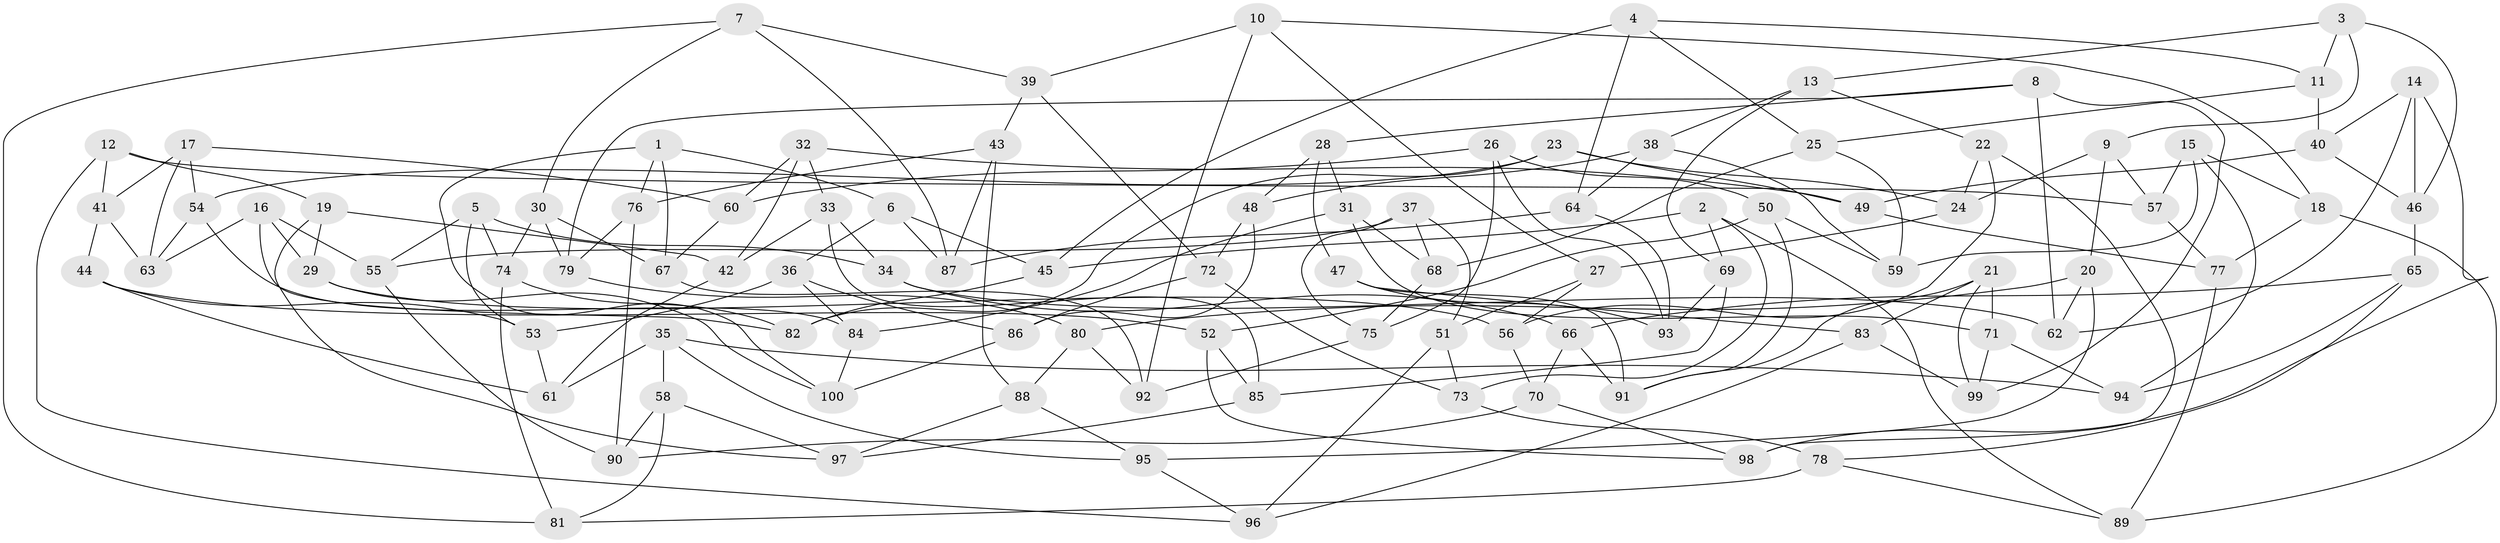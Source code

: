// Generated by graph-tools (version 1.1) at 2025/11/02/21/25 10:11:16]
// undirected, 100 vertices, 200 edges
graph export_dot {
graph [start="1"]
  node [color=gray90,style=filled];
  1;
  2;
  3;
  4;
  5;
  6;
  7;
  8;
  9;
  10;
  11;
  12;
  13;
  14;
  15;
  16;
  17;
  18;
  19;
  20;
  21;
  22;
  23;
  24;
  25;
  26;
  27;
  28;
  29;
  30;
  31;
  32;
  33;
  34;
  35;
  36;
  37;
  38;
  39;
  40;
  41;
  42;
  43;
  44;
  45;
  46;
  47;
  48;
  49;
  50;
  51;
  52;
  53;
  54;
  55;
  56;
  57;
  58;
  59;
  60;
  61;
  62;
  63;
  64;
  65;
  66;
  67;
  68;
  69;
  70;
  71;
  72;
  73;
  74;
  75;
  76;
  77;
  78;
  79;
  80;
  81;
  82;
  83;
  84;
  85;
  86;
  87;
  88;
  89;
  90;
  91;
  92;
  93;
  94;
  95;
  96;
  97;
  98;
  99;
  100;
  1 -- 67;
  1 -- 100;
  1 -- 76;
  1 -- 6;
  2 -- 89;
  2 -- 69;
  2 -- 73;
  2 -- 45;
  3 -- 11;
  3 -- 9;
  3 -- 13;
  3 -- 46;
  4 -- 25;
  4 -- 45;
  4 -- 11;
  4 -- 64;
  5 -- 74;
  5 -- 53;
  5 -- 34;
  5 -- 55;
  6 -- 45;
  6 -- 87;
  6 -- 36;
  7 -- 30;
  7 -- 81;
  7 -- 87;
  7 -- 39;
  8 -- 79;
  8 -- 99;
  8 -- 28;
  8 -- 62;
  9 -- 24;
  9 -- 57;
  9 -- 20;
  10 -- 27;
  10 -- 39;
  10 -- 18;
  10 -- 92;
  11 -- 40;
  11 -- 25;
  12 -- 41;
  12 -- 57;
  12 -- 19;
  12 -- 96;
  13 -- 69;
  13 -- 38;
  13 -- 22;
  14 -- 62;
  14 -- 46;
  14 -- 98;
  14 -- 40;
  15 -- 59;
  15 -- 18;
  15 -- 94;
  15 -- 57;
  16 -- 29;
  16 -- 82;
  16 -- 63;
  16 -- 55;
  17 -- 60;
  17 -- 63;
  17 -- 54;
  17 -- 41;
  18 -- 89;
  18 -- 77;
  19 -- 97;
  19 -- 42;
  19 -- 29;
  20 -- 95;
  20 -- 80;
  20 -- 62;
  21 -- 83;
  21 -- 91;
  21 -- 99;
  21 -- 71;
  22 -- 24;
  22 -- 98;
  22 -- 56;
  23 -- 82;
  23 -- 54;
  23 -- 49;
  23 -- 24;
  24 -- 27;
  25 -- 68;
  25 -- 59;
  26 -- 93;
  26 -- 60;
  26 -- 50;
  26 -- 75;
  27 -- 51;
  27 -- 56;
  28 -- 48;
  28 -- 47;
  28 -- 31;
  29 -- 100;
  29 -- 56;
  30 -- 67;
  30 -- 79;
  30 -- 74;
  31 -- 84;
  31 -- 71;
  31 -- 68;
  32 -- 49;
  32 -- 42;
  32 -- 33;
  32 -- 60;
  33 -- 85;
  33 -- 34;
  33 -- 42;
  34 -- 62;
  34 -- 66;
  35 -- 95;
  35 -- 61;
  35 -- 58;
  35 -- 94;
  36 -- 86;
  36 -- 84;
  36 -- 53;
  37 -- 68;
  37 -- 55;
  37 -- 75;
  37 -- 51;
  38 -- 48;
  38 -- 59;
  38 -- 64;
  39 -- 72;
  39 -- 43;
  40 -- 49;
  40 -- 46;
  41 -- 44;
  41 -- 63;
  42 -- 61;
  43 -- 76;
  43 -- 87;
  43 -- 88;
  44 -- 53;
  44 -- 61;
  44 -- 52;
  45 -- 82;
  46 -- 65;
  47 -- 93;
  47 -- 83;
  47 -- 91;
  48 -- 86;
  48 -- 72;
  49 -- 77;
  50 -- 59;
  50 -- 91;
  50 -- 52;
  51 -- 96;
  51 -- 73;
  52 -- 85;
  52 -- 98;
  53 -- 61;
  54 -- 84;
  54 -- 63;
  55 -- 90;
  56 -- 70;
  57 -- 77;
  58 -- 97;
  58 -- 81;
  58 -- 90;
  60 -- 67;
  64 -- 87;
  64 -- 93;
  65 -- 78;
  65 -- 66;
  65 -- 94;
  66 -- 91;
  66 -- 70;
  67 -- 92;
  68 -- 75;
  69 -- 93;
  69 -- 85;
  70 -- 90;
  70 -- 98;
  71 -- 99;
  71 -- 94;
  72 -- 73;
  72 -- 86;
  73 -- 78;
  74 -- 81;
  74 -- 82;
  75 -- 92;
  76 -- 79;
  76 -- 90;
  77 -- 89;
  78 -- 89;
  78 -- 81;
  79 -- 80;
  80 -- 92;
  80 -- 88;
  83 -- 96;
  83 -- 99;
  84 -- 100;
  85 -- 97;
  86 -- 100;
  88 -- 97;
  88 -- 95;
  95 -- 96;
}
